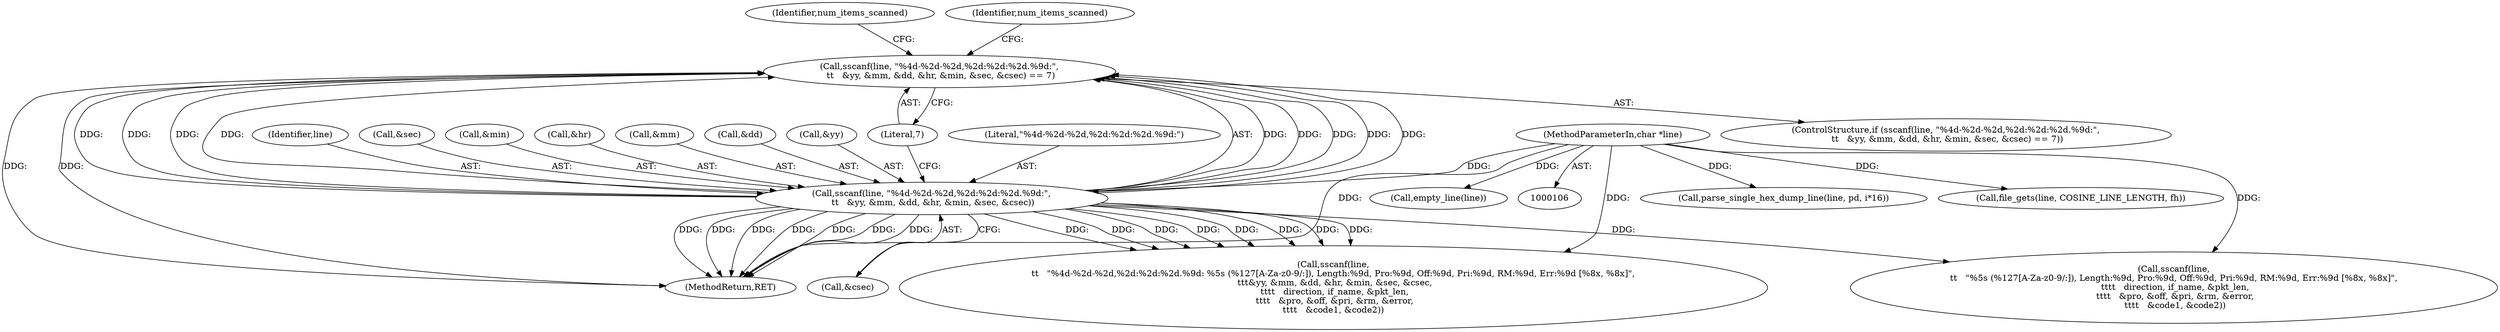 digraph "0_wireshark_a66628e425db725df1ac52a3c573a03357060ddd@API" {
"1000155" [label="(Call,sscanf(line, \"%4d-%2d-%2d,%2d:%2d:%2d.%9d:\",\n \t\t   &yy, &mm, &dd, &hr, &min, &sec, &csec) == 7)"];
"1000156" [label="(Call,sscanf(line, \"%4d-%2d-%2d,%2d:%2d:%2d.%9d:\",\n \t\t   &yy, &mm, &dd, &hr, &min, &sec, &csec))"];
"1000110" [label="(MethodParameterIn,char *line)"];
"1000157" [label="(Identifier,line)"];
"1000667" [label="(Call,parse_single_hex_dump_line(line, pd, i*16))"];
"1000634" [label="(Call,file_gets(line, COSINE_LINE_LENGTH, fh))"];
"1000169" [label="(Call,&sec)"];
"1000232" [label="(Call,sscanf(line,\n\t\t   \"%5s (%127[A-Za-z0-9/:]), Length:%9d, Pro:%9d, Off:%9d, Pri:%9d, RM:%9d, Err:%9d [%8x, %8x]\",\n \t\t\t\t   direction, if_name, &pkt_len,\n \t\t\t\t   &pro, &off, &pri, &rm, &error,\n \t\t\t\t   &code1, &code2))"];
"1000167" [label="(Call,&min)"];
"1000165" [label="(Call,&hr)"];
"1000161" [label="(Call,&mm)"];
"1000659" [label="(Call,empty_line(line))"];
"1000177" [label="(Call,sscanf(line,\n\t\t   \"%4d-%2d-%2d,%2d:%2d:%2d.%9d: %5s (%127[A-Za-z0-9/:]), Length:%9d, Pro:%9d, Off:%9d, Pri:%9d, RM:%9d, Err:%9d [%8x, %8x]\",\n \t\t\t&yy, &mm, &dd, &hr, &min, &sec, &csec,\n \t\t\t\t   direction, if_name, &pkt_len,\n \t\t\t\t   &pro, &off, &pri, &rm, &error,\n\t\t\t\t   &code1, &code2))"];
"1000231" [label="(Identifier,num_items_scanned)"];
"1000163" [label="(Call,&dd)"];
"1000159" [label="(Call,&yy)"];
"1000697" [label="(MethodReturn,RET)"];
"1000110" [label="(MethodParameterIn,char *line)"];
"1000156" [label="(Call,sscanf(line, \"%4d-%2d-%2d,%2d:%2d:%2d.%9d:\",\n \t\t   &yy, &mm, &dd, &hr, &min, &sec, &csec))"];
"1000176" [label="(Identifier,num_items_scanned)"];
"1000173" [label="(Literal,7)"];
"1000158" [label="(Literal,\"%4d-%2d-%2d,%2d:%2d:%2d.%9d:\")"];
"1000171" [label="(Call,&csec)"];
"1000155" [label="(Call,sscanf(line, \"%4d-%2d-%2d,%2d:%2d:%2d.%9d:\",\n \t\t   &yy, &mm, &dd, &hr, &min, &sec, &csec) == 7)"];
"1000154" [label="(ControlStructure,if (sscanf(line, \"%4d-%2d-%2d,%2d:%2d:%2d.%9d:\",\n \t\t   &yy, &mm, &dd, &hr, &min, &sec, &csec) == 7))"];
"1000155" -> "1000154"  [label="AST: "];
"1000155" -> "1000173"  [label="CFG: "];
"1000156" -> "1000155"  [label="AST: "];
"1000173" -> "1000155"  [label="AST: "];
"1000176" -> "1000155"  [label="CFG: "];
"1000231" -> "1000155"  [label="CFG: "];
"1000155" -> "1000697"  [label="DDG: "];
"1000155" -> "1000697"  [label="DDG: "];
"1000156" -> "1000155"  [label="DDG: "];
"1000156" -> "1000155"  [label="DDG: "];
"1000156" -> "1000155"  [label="DDG: "];
"1000156" -> "1000155"  [label="DDG: "];
"1000156" -> "1000155"  [label="DDG: "];
"1000156" -> "1000155"  [label="DDG: "];
"1000156" -> "1000155"  [label="DDG: "];
"1000156" -> "1000155"  [label="DDG: "];
"1000156" -> "1000155"  [label="DDG: "];
"1000156" -> "1000171"  [label="CFG: "];
"1000157" -> "1000156"  [label="AST: "];
"1000158" -> "1000156"  [label="AST: "];
"1000159" -> "1000156"  [label="AST: "];
"1000161" -> "1000156"  [label="AST: "];
"1000163" -> "1000156"  [label="AST: "];
"1000165" -> "1000156"  [label="AST: "];
"1000167" -> "1000156"  [label="AST: "];
"1000169" -> "1000156"  [label="AST: "];
"1000171" -> "1000156"  [label="AST: "];
"1000173" -> "1000156"  [label="CFG: "];
"1000156" -> "1000697"  [label="DDG: "];
"1000156" -> "1000697"  [label="DDG: "];
"1000156" -> "1000697"  [label="DDG: "];
"1000156" -> "1000697"  [label="DDG: "];
"1000156" -> "1000697"  [label="DDG: "];
"1000156" -> "1000697"  [label="DDG: "];
"1000156" -> "1000697"  [label="DDG: "];
"1000110" -> "1000156"  [label="DDG: "];
"1000156" -> "1000177"  [label="DDG: "];
"1000156" -> "1000177"  [label="DDG: "];
"1000156" -> "1000177"  [label="DDG: "];
"1000156" -> "1000177"  [label="DDG: "];
"1000156" -> "1000177"  [label="DDG: "];
"1000156" -> "1000177"  [label="DDG: "];
"1000156" -> "1000177"  [label="DDG: "];
"1000156" -> "1000177"  [label="DDG: "];
"1000156" -> "1000232"  [label="DDG: "];
"1000110" -> "1000106"  [label="AST: "];
"1000110" -> "1000697"  [label="DDG: "];
"1000110" -> "1000177"  [label="DDG: "];
"1000110" -> "1000232"  [label="DDG: "];
"1000110" -> "1000634"  [label="DDG: "];
"1000110" -> "1000659"  [label="DDG: "];
"1000110" -> "1000667"  [label="DDG: "];
}
